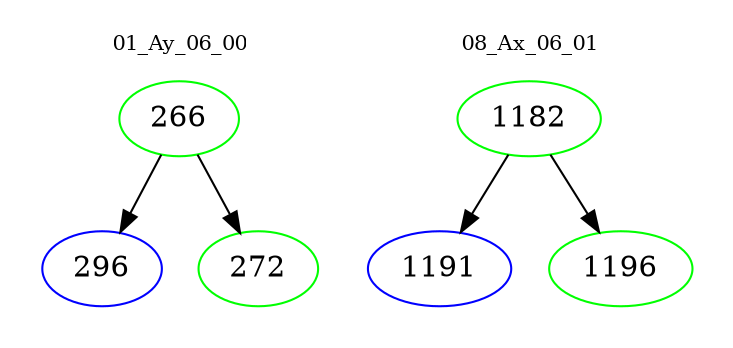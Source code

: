 digraph{
subgraph cluster_0 {
color = white
label = "01_Ay_06_00";
fontsize=10;
T0_266 [label="266", color="green"]
T0_266 -> T0_296 [color="black"]
T0_296 [label="296", color="blue"]
T0_266 -> T0_272 [color="black"]
T0_272 [label="272", color="green"]
}
subgraph cluster_1 {
color = white
label = "08_Ax_06_01";
fontsize=10;
T1_1182 [label="1182", color="green"]
T1_1182 -> T1_1191 [color="black"]
T1_1191 [label="1191", color="blue"]
T1_1182 -> T1_1196 [color="black"]
T1_1196 [label="1196", color="green"]
}
}
